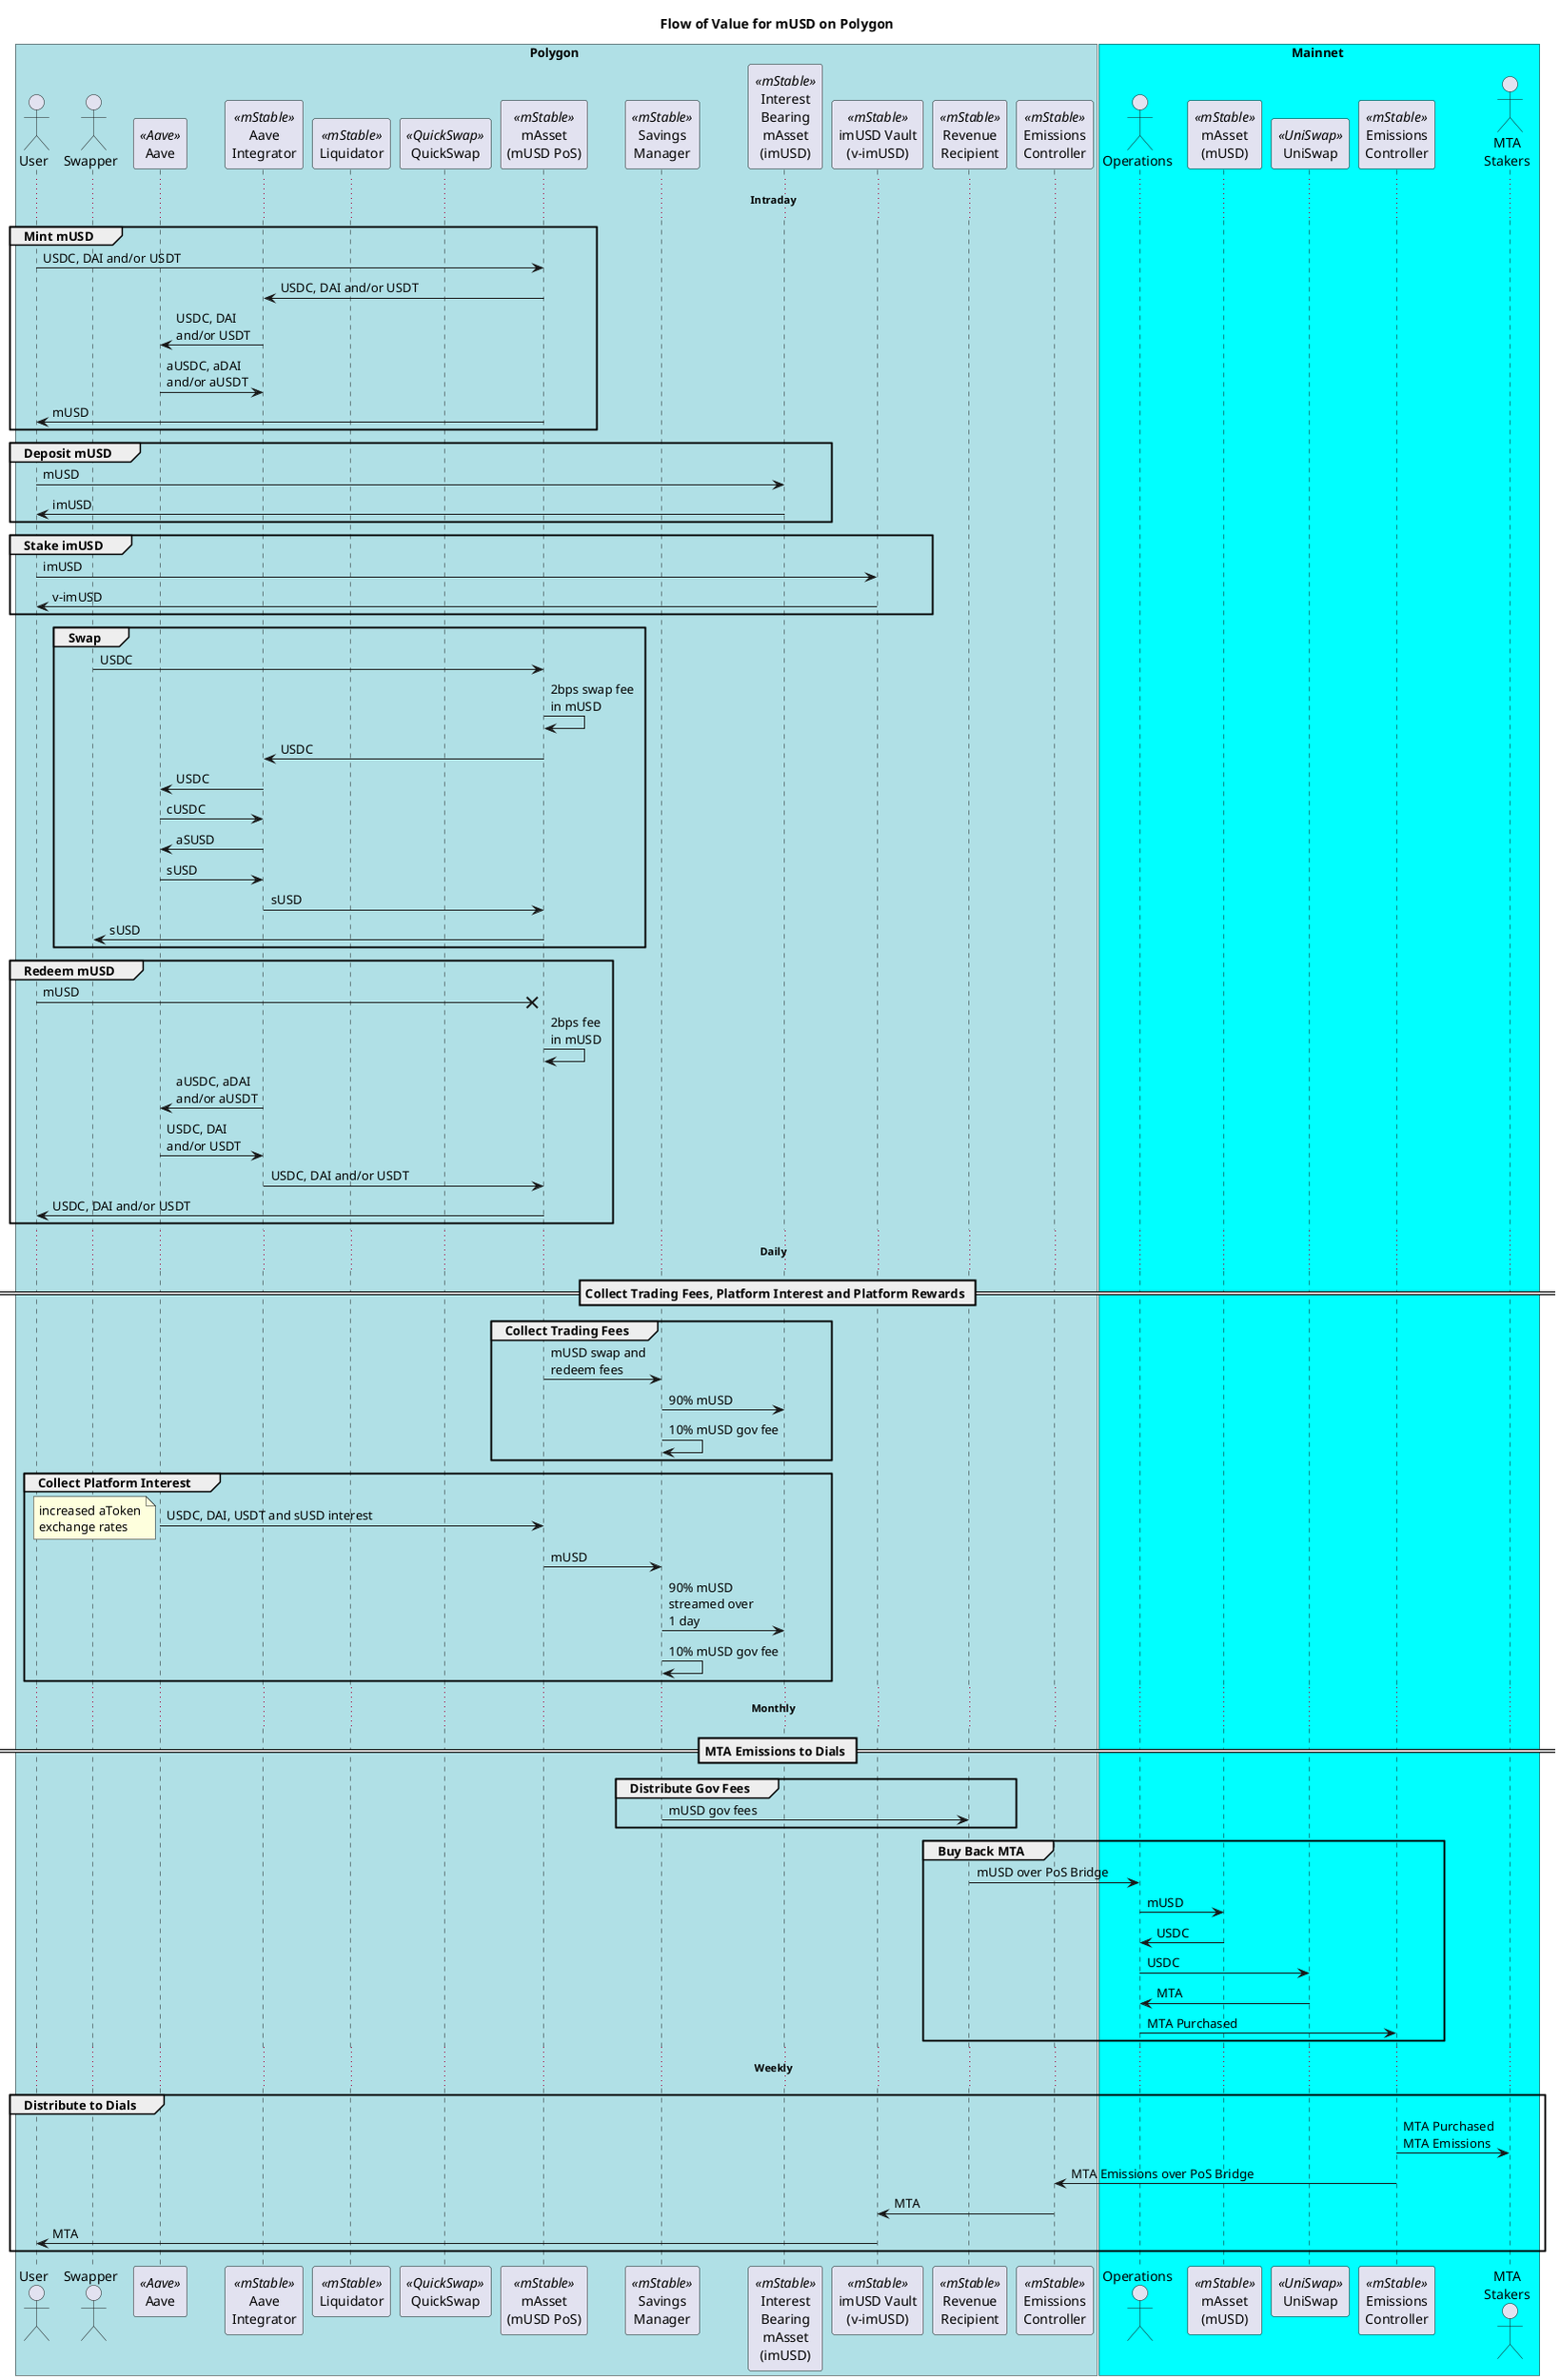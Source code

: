 @startuml

title "Flow of Value for mUSD on Polygon"

box Polygon #PowderBlue
actor "User" as user
actor "Swapper" as swapper
participant "Aave" as aave <<Aave>>
participant "Aave\nIntegrator" as int <<mStable>>
participant "Liquidator" as liq <<mStable>>
participant "QuickSwap" as qs <<QuickSwap>>

participant "mAsset\n(mUSD PoS)" as musd <<mStable>>
participant "Savings\nManager" as sm <<mStable>>
participant "Interest\nBearing\nmAsset\n(imUSD)" as imusd <<mStable>>
participant "imUSD Vault\n(v-imUSD)" as vimusd <<mStable>>
participant "Revenue\nRecipient" as rr <<mStable>>
participant "Emissions\nController" as pec <<mStable>>

end box

box Mainnet #Aqua
actor "Operations" as ops
participant "mAsset\n(mUSD)" as emusd <<mStable>>
participant "UniSwap" as uni <<UniSwap>>
participant "Emissions\nController" as ec <<mStable>>
actor "MTA\nStakers" as staker
end box

... **Intraday** ...

group Mint mUSD
user -> musd : USDC, DAI and/or USDT
musd -> int : USDC, DAI and/or USDT
int -> aave : USDC, DAI\nand/or USDT
aave -> int : aUSDC, aDAI\nand/or aUSDT
musd -> user : mUSD
end

group Deposit mUSD
user -> imusd : mUSD
imusd -> user : imUSD
end

group Stake imUSD
user -> vimusd : imUSD
vimusd -> user : v-imUSD
end

group Swap
swapper -> musd : USDC
musd -> musd : 2bps swap fee\nin mUSD
musd -> int : USDC
int -> aave : USDC
aave -> int : cUSDC
int -> aave : aSUSD
aave -> int : sUSD
int -> musd : sUSD
musd -> swapper : sUSD
end

group Redeem mUSD
user ->x musd : mUSD
musd -> musd : 2bps fee\nin mUSD
int -> aave : aUSDC, aDAI\nand/or aUSDT
aave -> int : USDC, DAI\nand/or USDT
int -> musd : USDC, DAI and/or USDT
musd -> user : USDC, DAI and/or USDT
end

... **Daily** ...

== Collect Trading Fees, Platform Interest and Platform Rewards ==

group Collect Trading Fees
musd -> sm : mUSD swap and\nredeem fees
sm -> imusd : 90% mUSD
sm -> sm : 10% mUSD gov fee
end

group Collect Platform Interest
aave -> musd : USDC, DAI, USDT and sUSD interest
note left : increased aToken\nexchange rates
musd -> sm : mUSD
sm -> imusd : 90% mUSD\nstreamed over\n1 day
sm -> sm : 10% mUSD gov fee
end

' group Claim Platform Rewards
' aave -> int : WMATIC rewards
' end

' group Liquidate Platform Rewards
' int -> liq : WMATIC
' liq -> qs : WMATIC
' qs -> liq : USDC
' liq -> musd : USDC
' musd -> liq : mUSD
' liq -> sm : mUSD
' sm -> imusd : 90% mUSD\nstreamed over\n1 day
' sm -> sm : 10% mUSD gov fee
' end

... **Monthly** ...

== MTA Emissions to Dials ==

group Distribute Gov Fees
sm -> rr : mUSD gov fees
end

group Buy Back MTA
rr -> ops : mUSD over PoS Bridge
ops -> emusd : mUSD
emusd -> ops : USDC
ops -> uni : USDC
uni -> ops : MTA
ops -> ec : MTA Purchased
end

... **Weekly** ...

group Distribute to Dials
ec -> staker : MTA Purchased\nMTA Emissions
ec -> pec: MTA Emissions over PoS Bridge
pec -> vimusd : MTA
vimusd -> user : MTA
end

@enduml

